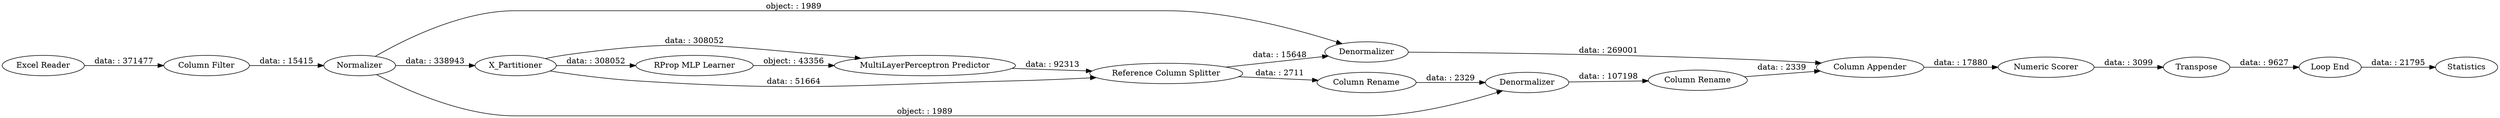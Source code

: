 digraph {
	"-1489890120846597924_72" [label="Loop End"]
	"-1489890120846597924_33" [label="Numeric Scorer"]
	"-1489890120846597924_28" [label=Denormalizer]
	"-1489890120846597924_30" [label="Column Rename"]
	"-1489890120846597924_81" [label=X_Partitioner]
	"-1489890120846597924_25" [label="MultiLayerPerceptron Predictor"]
	"-1489890120846597924_24" [label="RProp MLP Learner"]
	"-1489890120846597924_32" [label="Column Appender"]
	"-1489890120846597924_31" [label="Column Rename"]
	"-1489890120846597924_34" [label="Excel Reader"]
	"-1489890120846597924_27" [label="Reference Column Splitter"]
	"-1489890120846597924_29" [label=Denormalizer]
	"-1489890120846597924_59" [label=Transpose]
	"-1489890120846597924_26" [label=Normalizer]
	"-1489890120846597924_80" [label=Statistics]
	"-1489890120846597924_23" [label="Column Filter"]
	"-1489890120846597924_27" -> "-1489890120846597924_30" [label="data: : 2711"]
	"-1489890120846597924_81" -> "-1489890120846597924_24" [label="data: : 308052"]
	"-1489890120846597924_26" -> "-1489890120846597924_81" [label="data: : 338943"]
	"-1489890120846597924_25" -> "-1489890120846597924_27" [label="data: : 92313"]
	"-1489890120846597924_28" -> "-1489890120846597924_32" [label="data: : 269001"]
	"-1489890120846597924_34" -> "-1489890120846597924_23" [label="data: : 371477"]
	"-1489890120846597924_31" -> "-1489890120846597924_32" [label="data: : 2339"]
	"-1489890120846597924_26" -> "-1489890120846597924_29" [label="object: : 1989"]
	"-1489890120846597924_26" -> "-1489890120846597924_28" [label="object: : 1989"]
	"-1489890120846597924_23" -> "-1489890120846597924_26" [label="data: : 15415"]
	"-1489890120846597924_30" -> "-1489890120846597924_29" [label="data: : 2329"]
	"-1489890120846597924_33" -> "-1489890120846597924_59" [label="data: : 3099"]
	"-1489890120846597924_72" -> "-1489890120846597924_80" [label="data: : 21795"]
	"-1489890120846597924_81" -> "-1489890120846597924_27" [label="data: : 51664"]
	"-1489890120846597924_24" -> "-1489890120846597924_25" [label="object: : 43356"]
	"-1489890120846597924_27" -> "-1489890120846597924_28" [label="data: : 15648"]
	"-1489890120846597924_29" -> "-1489890120846597924_31" [label="data: : 107198"]
	"-1489890120846597924_81" -> "-1489890120846597924_25" [label="data: : 308052"]
	"-1489890120846597924_59" -> "-1489890120846597924_72" [label="data: : 9627"]
	"-1489890120846597924_32" -> "-1489890120846597924_33" [label="data: : 17880"]
	rankdir=LR
}
